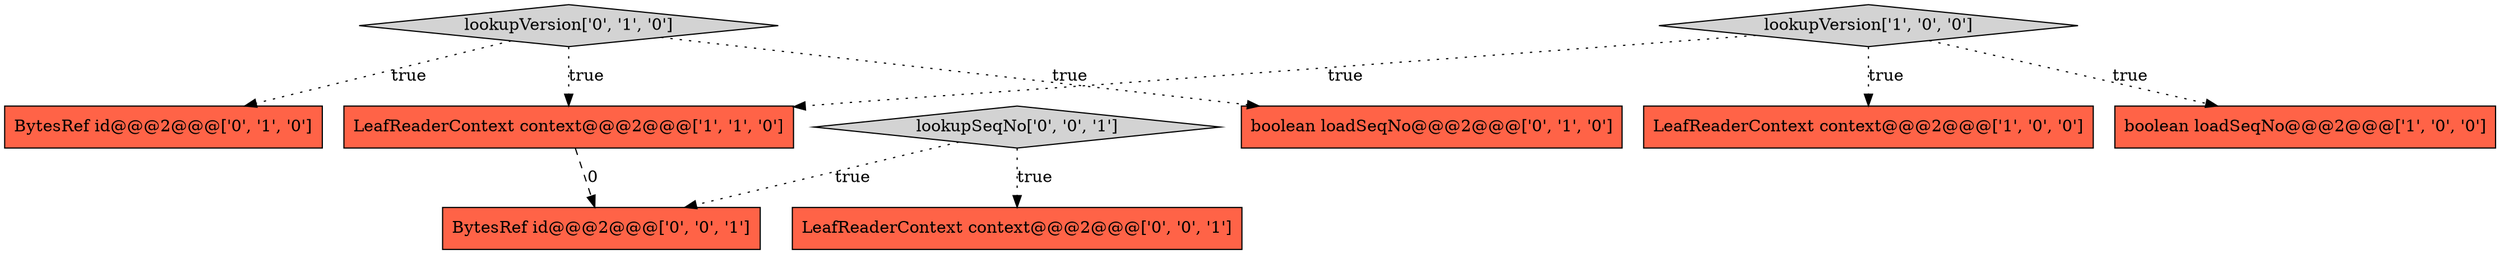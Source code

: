 digraph {
6 [style = filled, label = "BytesRef id@@@2@@@['0', '1', '0']", fillcolor = tomato, shape = box image = "AAA0AAABBB2BBB"];
9 [style = filled, label = "BytesRef id@@@2@@@['0', '0', '1']", fillcolor = tomato, shape = box image = "AAA0AAABBB3BBB"];
3 [style = filled, label = "LeafReaderContext context@@@2@@@['1', '1', '0']", fillcolor = tomato, shape = box image = "AAA0AAABBB1BBB"];
7 [style = filled, label = "lookupSeqNo['0', '0', '1']", fillcolor = lightgray, shape = diamond image = "AAA0AAABBB3BBB"];
4 [style = filled, label = "lookupVersion['0', '1', '0']", fillcolor = lightgray, shape = diamond image = "AAA0AAABBB2BBB"];
5 [style = filled, label = "boolean loadSeqNo@@@2@@@['0', '1', '0']", fillcolor = tomato, shape = box image = "AAA0AAABBB2BBB"];
1 [style = filled, label = "LeafReaderContext context@@@2@@@['1', '0', '0']", fillcolor = tomato, shape = box image = "AAA0AAABBB1BBB"];
0 [style = filled, label = "boolean loadSeqNo@@@2@@@['1', '0', '0']", fillcolor = tomato, shape = box image = "AAA0AAABBB1BBB"];
8 [style = filled, label = "LeafReaderContext context@@@2@@@['0', '0', '1']", fillcolor = tomato, shape = box image = "AAA0AAABBB3BBB"];
2 [style = filled, label = "lookupVersion['1', '0', '0']", fillcolor = lightgray, shape = diamond image = "AAA0AAABBB1BBB"];
4->5 [style = dotted, label="true"];
2->1 [style = dotted, label="true"];
2->0 [style = dotted, label="true"];
2->3 [style = dotted, label="true"];
4->6 [style = dotted, label="true"];
4->3 [style = dotted, label="true"];
7->9 [style = dotted, label="true"];
3->9 [style = dashed, label="0"];
7->8 [style = dotted, label="true"];
}

